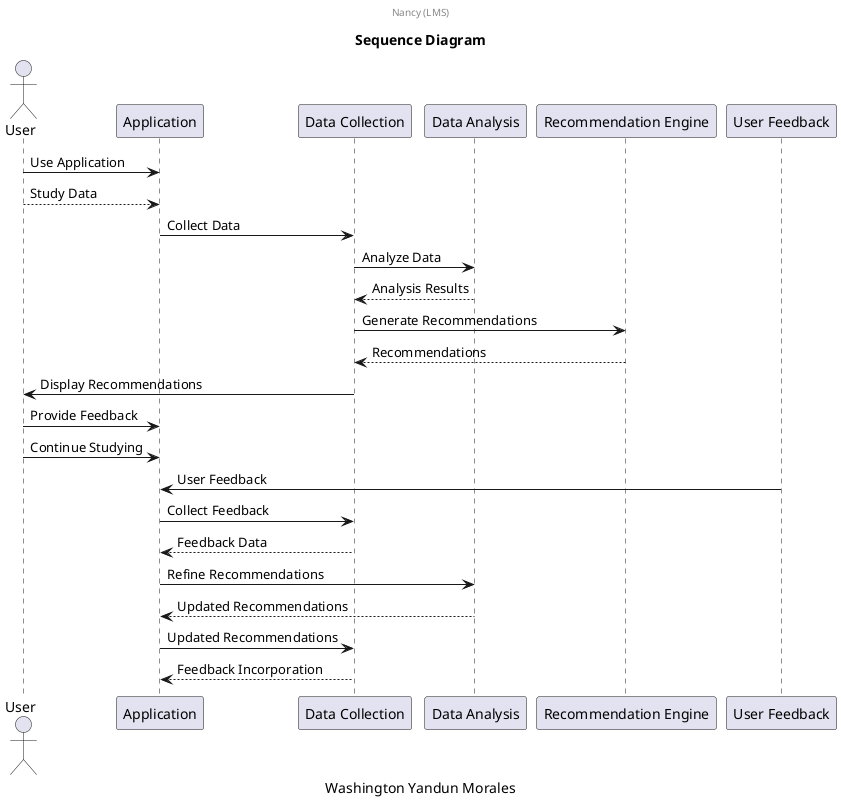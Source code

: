 @startuml SequenceDiagram

title Sequence Diagram

caption
Washington Yandun Morales
end caption

center header
Nancy (LMS)
endheader

actor User
participant "Application" as App
participant "Data Collection" as DataCollector
participant "Data Analysis" as DataAnalyzer
participant "Recommendation Engine" as Recommender
participant "User Feedback" as Feedback

User -> App: Use Application
User --> App: Study Data
App -> DataCollector: Collect Data
DataCollector -> DataAnalyzer: Analyze Data
DataAnalyzer --> DataCollector: Analysis Results
DataCollector -> Recommender: Generate Recommendations
Recommender --> DataCollector: Recommendations
DataCollector -> User: Display Recommendations
User -> App: Provide Feedback
User -> App: Continue Studying

Feedback -> App: User Feedback
App -> DataCollector: Collect Feedback
DataCollector --> App: Feedback Data
App -> DataAnalyzer: Refine Recommendations
DataAnalyzer --> App: Updated Recommendations
App -> DataCollector: Updated Recommendations
DataCollector --> App: Feedback Incorporation

@enduml
